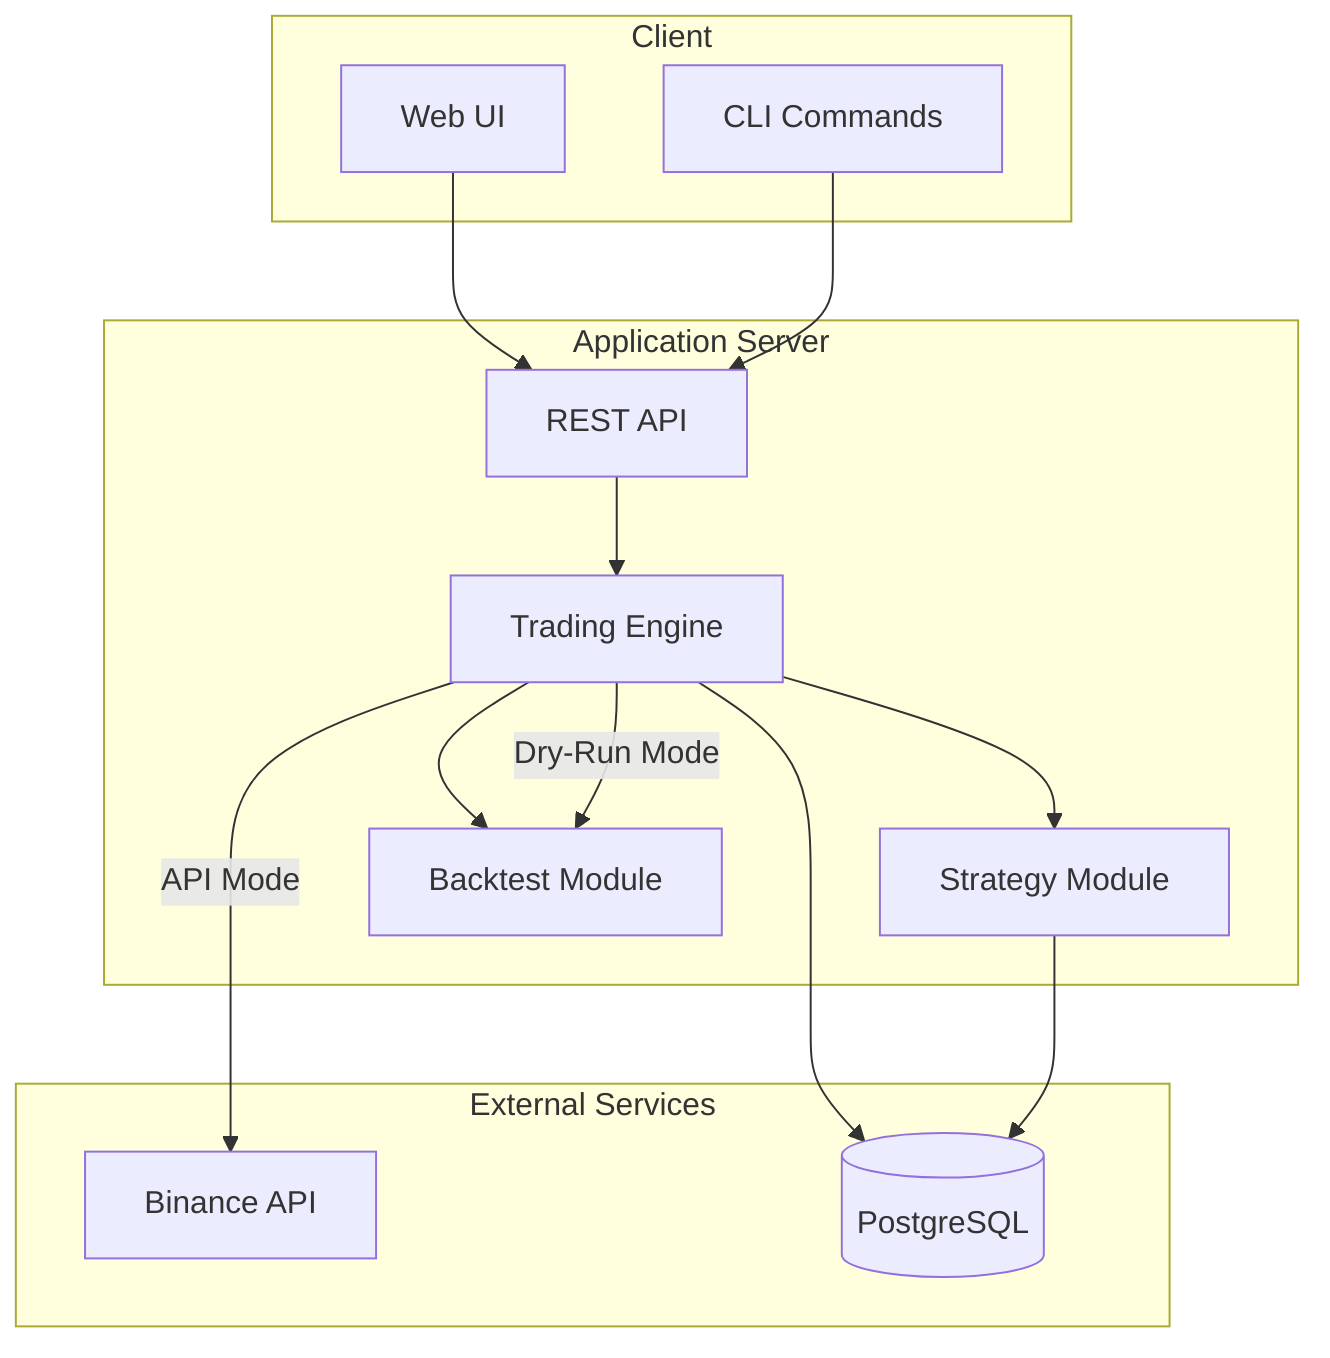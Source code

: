 flowchart TB
    subgraph Client
        WebUI[Web UI]
        CLI[CLI Commands]
    end
    
    subgraph "Application Server"
        REST[REST API]
        TradingEngine[Trading Engine]
        StrategyModule[Strategy Module]
        BacktestModule[Backtest Module]
    end
    
    subgraph "External Services"
        BinanceAPI[Binance API]
        PostgreSQL[(PostgreSQL)]
    end
    
    WebUI --> REST
    CLI --> REST
    REST --> TradingEngine
    TradingEngine --> StrategyModule
    TradingEngine --> BacktestModule
    TradingEngine -- "API Mode" --> BinanceAPI
    TradingEngine -- "Dry-Run Mode" --> BacktestModule
    TradingEngine --> PostgreSQL
    StrategyModule --> PostgreSQL